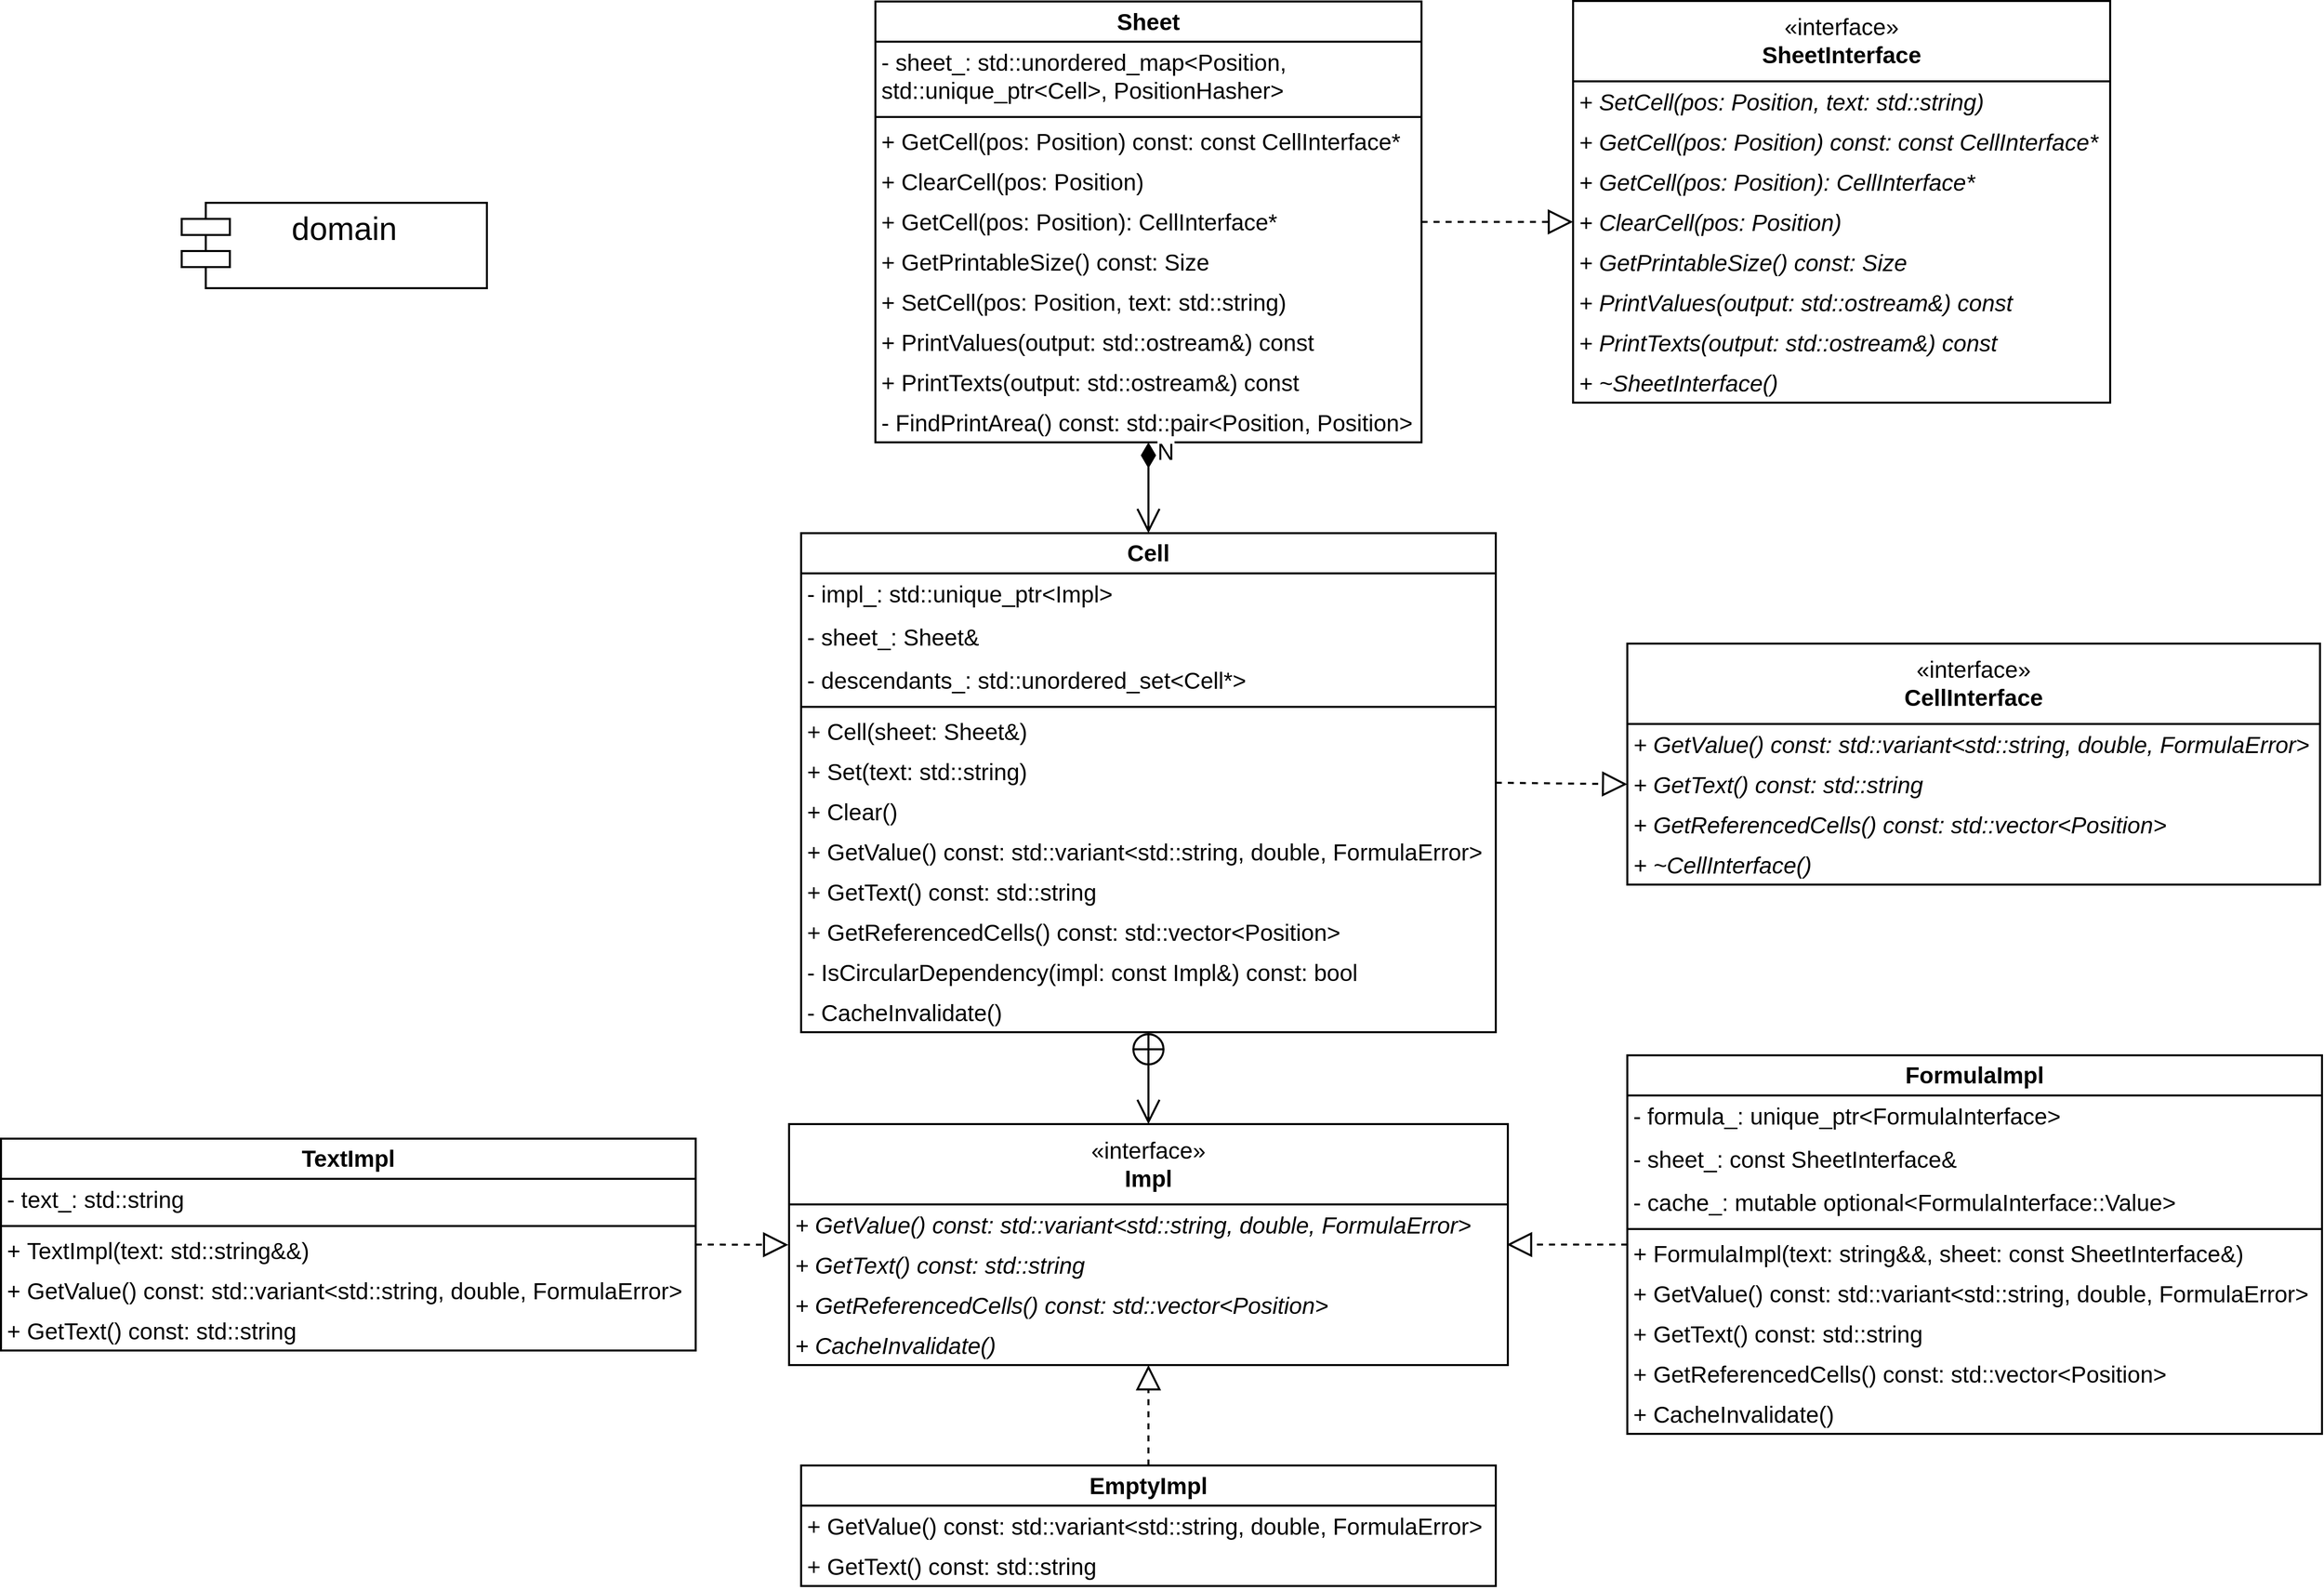 <mxfile version="22.1.0" type="device">
  <diagram id="C5RBs43oDa-KdzZeNtuy" name="Page-1">
    <mxGraphModel dx="3489" dy="3851" grid="1" gridSize="10" guides="1" tooltips="1" connect="1" arrows="1" fold="1" page="1" pageScale="1" pageWidth="2336" pageHeight="1654" background="none" math="0" shadow="0">
      <root>
        <mxCell id="WIyWlLk6GJQsqaUBKTNV-0" />
        <mxCell id="WIyWlLk6GJQsqaUBKTNV-1" parent="WIyWlLk6GJQsqaUBKTNV-0" />
        <mxCell id="Itt3cUjEnHD_7KFgM9vI-0" value="" style="swimlane;fontStyle=0;align=center;verticalAlign=top;childLayout=stackLayout;horizontal=1;startSize=0;horizontalStack=0;resizeParent=1;resizeLast=0;collapsible=1;marginBottom=0;rounded=0;shadow=0;strokeWidth=2;fontSize=23;fillColor=none;strokeColor=#000000;fontColor=#000000;" parent="WIyWlLk6GJQsqaUBKTNV-1" vertex="1">
          <mxGeometry x="1578" y="-1600" width="535" height="400" as="geometry">
            <mxRectangle x="400" y="20" width="160" height="26" as="alternateBounds" />
          </mxGeometry>
        </mxCell>
        <mxCell id="Itt3cUjEnHD_7KFgM9vI-1" value="&lt;font style=&quot;font-size: 23px;&quot;&gt;«interface»&lt;br&gt;&lt;span style=&quot;font-size: 23px;&quot;&gt;&lt;b&gt;SheetInterface&lt;/b&gt;&lt;/span&gt;&lt;br&gt;&lt;/font&gt;" style="html=1;whiteSpace=wrap;fillColor=none;strokeWidth=2;strokeColor=#000000;fontColor=#000000;" parent="Itt3cUjEnHD_7KFgM9vI-0" vertex="1">
          <mxGeometry width="535" height="80" as="geometry" />
        </mxCell>
        <mxCell id="Itt3cUjEnHD_7KFgM9vI-3" value="+ SetCell(pos: Position, text: std::string)" style="text;align=left;verticalAlign=top;spacingLeft=4;spacingRight=4;overflow=hidden;rotatable=0;points=[[0,0.5],[1,0.5]];portConstraint=eastwest;rounded=0;shadow=0;html=0;fontSize=23;strokeWidth=2;fontStyle=2;fillColor=none;strokeColor=none;fontColor=#000000;" parent="Itt3cUjEnHD_7KFgM9vI-0" vertex="1">
          <mxGeometry y="80" width="535" height="40" as="geometry" />
        </mxCell>
        <mxCell id="Itt3cUjEnHD_7KFgM9vI-4" value="+ GetCell(pos: Position) const: const CellInterface*" style="text;align=left;verticalAlign=top;spacingLeft=4;spacingRight=4;overflow=hidden;rotatable=0;points=[[0,0.5],[1,0.5]];portConstraint=eastwest;rounded=0;shadow=0;html=0;fontSize=23;strokeWidth=2;fontStyle=2;fillColor=none;strokeColor=none;fontColor=#000000;" parent="Itt3cUjEnHD_7KFgM9vI-0" vertex="1">
          <mxGeometry y="120" width="535" height="40" as="geometry" />
        </mxCell>
        <mxCell id="Itt3cUjEnHD_7KFgM9vI-8" value="+ GetCell(pos: Position): CellInterface*" style="text;align=left;verticalAlign=top;spacingLeft=4;spacingRight=4;overflow=hidden;rotatable=0;points=[[0,0.5],[1,0.5]];portConstraint=eastwest;rounded=0;shadow=0;html=0;fontSize=23;strokeWidth=2;fontStyle=2;fillColor=none;strokeColor=none;fontColor=#000000;" parent="Itt3cUjEnHD_7KFgM9vI-0" vertex="1">
          <mxGeometry y="160" width="535" height="40" as="geometry" />
        </mxCell>
        <mxCell id="Itt3cUjEnHD_7KFgM9vI-9" value="+ ClearCell(pos: Position)" style="text;align=left;verticalAlign=top;spacingLeft=4;spacingRight=4;overflow=hidden;rotatable=0;points=[[0,0.5],[1,0.5]];portConstraint=eastwest;rounded=0;shadow=0;html=0;fontSize=23;strokeWidth=2;fontStyle=2;fillColor=none;strokeColor=none;fontColor=#000000;" parent="Itt3cUjEnHD_7KFgM9vI-0" vertex="1">
          <mxGeometry y="200" width="535" height="40" as="geometry" />
        </mxCell>
        <mxCell id="Itt3cUjEnHD_7KFgM9vI-5" value="+ GetPrintableSize() const: Size" style="text;align=left;verticalAlign=top;spacingLeft=4;spacingRight=4;overflow=hidden;rotatable=0;points=[[0,0.5],[1,0.5]];portConstraint=eastwest;rounded=0;shadow=0;html=0;fontStyle=2;fontSize=23;strokeWidth=2;fillColor=none;strokeColor=none;fontColor=#000000;" parent="Itt3cUjEnHD_7KFgM9vI-0" vertex="1">
          <mxGeometry y="240" width="535" height="40" as="geometry" />
        </mxCell>
        <mxCell id="Itt3cUjEnHD_7KFgM9vI-6" value="+ PrintValues(output: std::ostream&amp;) const" style="text;align=left;verticalAlign=top;spacingLeft=4;spacingRight=4;overflow=hidden;rotatable=0;points=[[0,0.5],[1,0.5]];portConstraint=eastwest;rounded=0;shadow=0;html=0;fontStyle=2;fontSize=23;strokeWidth=2;fillColor=none;strokeColor=none;fontColor=#000000;" parent="Itt3cUjEnHD_7KFgM9vI-0" vertex="1">
          <mxGeometry y="280" width="535" height="40" as="geometry" />
        </mxCell>
        <mxCell id="Itt3cUjEnHD_7KFgM9vI-11" value="+ PrintTexts(output: std::ostream&amp;) const" style="text;align=left;verticalAlign=top;spacingLeft=4;spacingRight=4;overflow=hidden;rotatable=0;points=[[0,0.5],[1,0.5]];portConstraint=eastwest;rounded=0;shadow=0;html=0;fontStyle=2;fontSize=23;strokeWidth=2;fillColor=none;strokeColor=none;fontColor=#000000;" parent="Itt3cUjEnHD_7KFgM9vI-0" vertex="1">
          <mxGeometry y="320" width="535" height="40" as="geometry" />
        </mxCell>
        <mxCell id="Itt3cUjEnHD_7KFgM9vI-7" value="+ ~SheetInterface()" style="text;align=left;verticalAlign=top;spacingLeft=4;spacingRight=4;overflow=hidden;rotatable=0;points=[[0,0.5],[1,0.5]];portConstraint=eastwest;rounded=0;shadow=0;html=0;fontStyle=2;fontSize=23;strokeWidth=2;fillColor=none;strokeColor=none;fontColor=#000000;" parent="Itt3cUjEnHD_7KFgM9vI-0" vertex="1">
          <mxGeometry y="360" width="535" height="40" as="geometry" />
        </mxCell>
        <mxCell id="Itt3cUjEnHD_7KFgM9vI-32" value="" style="swimlane;fontStyle=0;align=center;verticalAlign=top;childLayout=stackLayout;horizontal=1;startSize=0;horizontalStack=0;resizeParent=1;resizeLast=0;collapsible=1;marginBottom=0;rounded=0;shadow=0;strokeWidth=2;fontSize=23;fillColor=none;strokeColor=#000000;fontColor=#000000;" parent="WIyWlLk6GJQsqaUBKTNV-1" vertex="1">
          <mxGeometry x="1632" y="-960" width="690" height="240" as="geometry">
            <mxRectangle x="400" y="20" width="160" height="26" as="alternateBounds" />
          </mxGeometry>
        </mxCell>
        <mxCell id="Itt3cUjEnHD_7KFgM9vI-33" value="&lt;font style=&quot;font-size: 23px;&quot;&gt;«interface»&lt;br&gt;&lt;span style=&quot;font-size: 23px;&quot;&gt;&lt;b&gt;CellInterface&lt;/b&gt;&lt;/span&gt;&lt;br&gt;&lt;/font&gt;" style="html=1;whiteSpace=wrap;fillColor=none;strokeWidth=2;strokeColor=#000000;fontColor=#000000;" parent="Itt3cUjEnHD_7KFgM9vI-32" vertex="1">
          <mxGeometry width="690" height="80" as="geometry" />
        </mxCell>
        <mxCell id="Itt3cUjEnHD_7KFgM9vI-34" value="+ GetValue() const: std::variant&lt;std::string, double, FormulaError&gt;" style="text;align=left;verticalAlign=top;spacingLeft=4;spacingRight=4;overflow=hidden;rotatable=0;points=[[0,0.5],[1,0.5]];portConstraint=eastwest;rounded=0;shadow=0;html=0;fontSize=23;strokeWidth=2;fontStyle=2;fillColor=none;strokeColor=none;fontColor=#000000;" parent="Itt3cUjEnHD_7KFgM9vI-32" vertex="1">
          <mxGeometry y="80" width="690" height="40" as="geometry" />
        </mxCell>
        <mxCell id="Itt3cUjEnHD_7KFgM9vI-35" value="+ GetText() const: std::string" style="text;align=left;verticalAlign=top;spacingLeft=4;spacingRight=4;overflow=hidden;rotatable=0;points=[[0,0.5],[1,0.5]];portConstraint=eastwest;rounded=0;shadow=0;html=0;fontSize=23;strokeWidth=2;fontStyle=2;fillColor=none;strokeColor=none;fontColor=#000000;" parent="Itt3cUjEnHD_7KFgM9vI-32" vertex="1">
          <mxGeometry y="120" width="690" height="40" as="geometry" />
        </mxCell>
        <mxCell id="Itt3cUjEnHD_7KFgM9vI-36" value="+ GetReferencedCells() const: std::vector&lt;Position&gt;" style="text;align=left;verticalAlign=top;spacingLeft=4;spacingRight=4;overflow=hidden;rotatable=0;points=[[0,0.5],[1,0.5]];portConstraint=eastwest;rounded=0;shadow=0;html=0;fontSize=23;strokeWidth=2;fontStyle=2;fillColor=none;strokeColor=none;fontColor=#000000;" parent="Itt3cUjEnHD_7KFgM9vI-32" vertex="1">
          <mxGeometry y="160" width="690" height="40" as="geometry" />
        </mxCell>
        <mxCell id="Itt3cUjEnHD_7KFgM9vI-41" value="+ ~CellInterface()" style="text;align=left;verticalAlign=top;spacingLeft=4;spacingRight=4;overflow=hidden;rotatable=0;points=[[0,0.5],[1,0.5]];portConstraint=eastwest;rounded=0;shadow=0;html=0;fontStyle=2;fontSize=23;strokeWidth=2;fillColor=none;strokeColor=none;fontColor=#000000;" parent="Itt3cUjEnHD_7KFgM9vI-32" vertex="1">
          <mxGeometry y="200" width="690" height="40" as="geometry" />
        </mxCell>
        <mxCell id="Itt3cUjEnHD_7KFgM9vI-69" value="Sheet" style="swimlane;fontStyle=1;align=center;verticalAlign=top;childLayout=stackLayout;horizontal=1;startSize=40;horizontalStack=0;resizeParent=1;resizeParentMax=0;resizeLast=0;collapsible=1;marginBottom=0;whiteSpace=wrap;html=1;fontSize=23;strokeWidth=2;shadow=0;fillColor=none;strokeColor=#000000;fontColor=#000000;" parent="WIyWlLk6GJQsqaUBKTNV-1" vertex="1">
          <mxGeometry x="883" y="-1599.5" width="544" height="439" as="geometry">
            <mxRectangle x="211" y="-1505" width="130" height="30" as="alternateBounds" />
          </mxGeometry>
        </mxCell>
        <mxCell id="Itt3cUjEnHD_7KFgM9vI-76" value="- sheet_: std::unordered_map&lt;Position, &#xa;std::unique_ptr&lt;Cell&gt;, PositionHasher&gt;" style="text;align=left;verticalAlign=top;spacingLeft=4;spacingRight=4;overflow=hidden;rotatable=0;points=[[0,0.5],[1,0.5]];portConstraint=eastwest;rounded=0;shadow=0;html=0;fontStyle=0;fontSize=23;strokeWidth=2;fillColor=none;strokeColor=none;fontColor=#000000;" parent="Itt3cUjEnHD_7KFgM9vI-69" vertex="1">
          <mxGeometry y="40" width="544" height="71" as="geometry" />
        </mxCell>
        <mxCell id="Itt3cUjEnHD_7KFgM9vI-75" value="" style="line;strokeWidth=2;fillColor=none;align=left;verticalAlign=middle;spacingTop=-1;spacingLeft=3;spacingRight=3;rotatable=0;labelPosition=right;points=[];portConstraint=eastwest;strokeColor=inherit;" parent="Itt3cUjEnHD_7KFgM9vI-69" vertex="1">
          <mxGeometry y="111" width="544" height="8" as="geometry" />
        </mxCell>
        <mxCell id="Itt3cUjEnHD_7KFgM9vI-82" value="+ GetCell(pos: Position) const: const CellInterface*" style="text;align=left;verticalAlign=top;spacingLeft=4;spacingRight=4;overflow=hidden;rotatable=0;points=[[0,0.5],[1,0.5]];portConstraint=eastwest;rounded=0;shadow=0;html=0;fontSize=23;strokeWidth=2;fontStyle=0;fillColor=none;strokeColor=none;fontColor=#000000;" parent="Itt3cUjEnHD_7KFgM9vI-69" vertex="1">
          <mxGeometry y="119" width="544" height="40" as="geometry" />
        </mxCell>
        <mxCell id="Itt3cUjEnHD_7KFgM9vI-84" value="+ ClearCell(pos: Position)" style="text;align=left;verticalAlign=top;spacingLeft=4;spacingRight=4;overflow=hidden;rotatable=0;points=[[0,0.5],[1,0.5]];portConstraint=eastwest;rounded=0;shadow=0;html=0;fontSize=23;strokeWidth=2;fontStyle=0;fillColor=none;strokeColor=none;fontColor=#000000;" parent="Itt3cUjEnHD_7KFgM9vI-69" vertex="1">
          <mxGeometry y="159" width="544" height="40" as="geometry" />
        </mxCell>
        <mxCell id="Itt3cUjEnHD_7KFgM9vI-83" value="+ GetCell(pos: Position): CellInterface*" style="text;align=left;verticalAlign=top;spacingLeft=4;spacingRight=4;overflow=hidden;rotatable=0;points=[[0,0.5],[1,0.5]];portConstraint=eastwest;rounded=0;shadow=0;html=0;fontSize=23;strokeWidth=2;fontStyle=0;fillColor=none;strokeColor=none;fontColor=#000000;" parent="Itt3cUjEnHD_7KFgM9vI-69" vertex="1">
          <mxGeometry y="199" width="544" height="40" as="geometry" />
        </mxCell>
        <mxCell id="Itt3cUjEnHD_7KFgM9vI-85" value="+ GetPrintableSize() const: Size" style="text;align=left;verticalAlign=top;spacingLeft=4;spacingRight=4;overflow=hidden;rotatable=0;points=[[0,0.5],[1,0.5]];portConstraint=eastwest;rounded=0;shadow=0;html=0;fontStyle=0;fontSize=23;strokeWidth=2;fillColor=none;strokeColor=none;fontColor=#000000;" parent="Itt3cUjEnHD_7KFgM9vI-69" vertex="1">
          <mxGeometry y="239" width="544" height="40" as="geometry" />
        </mxCell>
        <mxCell id="Itt3cUjEnHD_7KFgM9vI-81" value="+ SetCell(pos: Position, text: std::string)" style="text;align=left;verticalAlign=top;spacingLeft=4;spacingRight=4;overflow=hidden;rotatable=0;points=[[0,0.5],[1,0.5]];portConstraint=eastwest;rounded=0;shadow=0;html=0;fontSize=23;strokeWidth=2;fontStyle=0;fillColor=none;strokeColor=none;fontColor=#000000;" parent="Itt3cUjEnHD_7KFgM9vI-69" vertex="1">
          <mxGeometry y="279" width="544" height="40" as="geometry" />
        </mxCell>
        <mxCell id="Itt3cUjEnHD_7KFgM9vI-86" value="+ PrintValues(output: std::ostream&amp;) const" style="text;align=left;verticalAlign=top;spacingLeft=4;spacingRight=4;overflow=hidden;rotatable=0;points=[[0,0.5],[1,0.5]];portConstraint=eastwest;rounded=0;shadow=0;html=0;fontStyle=0;fontSize=23;strokeWidth=2;fillColor=none;strokeColor=none;fontColor=#000000;" parent="Itt3cUjEnHD_7KFgM9vI-69" vertex="1">
          <mxGeometry y="319" width="544" height="40" as="geometry" />
        </mxCell>
        <mxCell id="Itt3cUjEnHD_7KFgM9vI-87" value="+ PrintTexts(output: std::ostream&amp;) const" style="text;align=left;verticalAlign=top;spacingLeft=4;spacingRight=4;overflow=hidden;rotatable=0;points=[[0,0.5],[1,0.5]];portConstraint=eastwest;rounded=0;shadow=0;html=0;fontStyle=0;fontSize=23;strokeWidth=2;fillColor=none;strokeColor=none;fontColor=#000000;" parent="Itt3cUjEnHD_7KFgM9vI-69" vertex="1">
          <mxGeometry y="359" width="544" height="40" as="geometry" />
        </mxCell>
        <mxCell id="Itt3cUjEnHD_7KFgM9vI-88" value="- FindPrintArea() const: std::pair&lt;Position, Position&gt;" style="text;align=left;verticalAlign=top;spacingLeft=4;spacingRight=4;overflow=hidden;rotatable=0;points=[[0,0.5],[1,0.5]];portConstraint=eastwest;rounded=0;shadow=0;html=0;fontStyle=0;fontSize=23;strokeWidth=2;fillColor=none;strokeColor=none;fontColor=#000000;" parent="Itt3cUjEnHD_7KFgM9vI-69" vertex="1">
          <mxGeometry y="399" width="544" height="40" as="geometry" />
        </mxCell>
        <mxCell id="Itt3cUjEnHD_7KFgM9vI-89" value="Cell" style="swimlane;fontStyle=1;align=center;verticalAlign=top;childLayout=stackLayout;horizontal=1;startSize=40;horizontalStack=0;resizeParent=1;resizeParentMax=0;resizeLast=0;collapsible=1;marginBottom=0;whiteSpace=wrap;html=1;fontSize=23;strokeWidth=2;shadow=0;fillColor=none;strokeColor=#000000;fontColor=#000000;" parent="WIyWlLk6GJQsqaUBKTNV-1" vertex="1">
          <mxGeometry x="809" y="-1070" width="692" height="497" as="geometry">
            <mxRectangle x="165" y="-614" width="130" height="30" as="alternateBounds" />
          </mxGeometry>
        </mxCell>
        <mxCell id="Itt3cUjEnHD_7KFgM9vI-90" value="- impl_: std::unique_ptr&lt;Impl&gt; " style="text;align=left;verticalAlign=top;spacingLeft=4;spacingRight=4;overflow=hidden;rotatable=0;points=[[0,0.5],[1,0.5]];portConstraint=eastwest;rounded=0;shadow=0;html=0;fontStyle=0;fontSize=23;strokeWidth=2;fillColor=none;strokeColor=none;fontColor=#000000;" parent="Itt3cUjEnHD_7KFgM9vI-89" vertex="1">
          <mxGeometry y="40" width="692" height="43" as="geometry" />
        </mxCell>
        <mxCell id="Itt3cUjEnHD_7KFgM9vI-101" value="- sheet_: Sheet&amp;" style="text;align=left;verticalAlign=top;spacingLeft=4;spacingRight=4;overflow=hidden;rotatable=0;points=[[0,0.5],[1,0.5]];portConstraint=eastwest;rounded=0;shadow=0;html=0;fontStyle=0;fontSize=23;strokeWidth=2;fillColor=none;strokeColor=none;fontColor=#000000;" parent="Itt3cUjEnHD_7KFgM9vI-89" vertex="1">
          <mxGeometry y="83" width="692" height="43" as="geometry" />
        </mxCell>
        <mxCell id="Itt3cUjEnHD_7KFgM9vI-102" value="- descendants_: std::unordered_set&lt;Cell*&gt;" style="text;align=left;verticalAlign=top;spacingLeft=4;spacingRight=4;overflow=hidden;rotatable=0;points=[[0,0.5],[1,0.5]];portConstraint=eastwest;rounded=0;shadow=0;html=0;fontStyle=0;fontSize=23;strokeWidth=2;fillColor=none;strokeColor=none;fontColor=#000000;" parent="Itt3cUjEnHD_7KFgM9vI-89" vertex="1">
          <mxGeometry y="126" width="692" height="43" as="geometry" />
        </mxCell>
        <mxCell id="Itt3cUjEnHD_7KFgM9vI-91" value="" style="line;strokeWidth=2;fillColor=none;align=left;verticalAlign=middle;spacingTop=-1;spacingLeft=3;spacingRight=3;rotatable=0;labelPosition=right;points=[];portConstraint=eastwest;strokeColor=inherit;" parent="Itt3cUjEnHD_7KFgM9vI-89" vertex="1">
          <mxGeometry y="169" width="692" height="8" as="geometry" />
        </mxCell>
        <mxCell id="Itt3cUjEnHD_7KFgM9vI-92" value="+ Cell(sheet: Sheet&amp;)" style="text;align=left;verticalAlign=top;spacingLeft=4;spacingRight=4;overflow=hidden;rotatable=0;points=[[0,0.5],[1,0.5]];portConstraint=eastwest;rounded=0;shadow=0;html=0;fontSize=23;strokeWidth=2;fontStyle=0;fillColor=none;strokeColor=none;fontColor=#000000;" parent="Itt3cUjEnHD_7KFgM9vI-89" vertex="1">
          <mxGeometry y="177" width="692" height="40" as="geometry" />
        </mxCell>
        <mxCell id="Itt3cUjEnHD_7KFgM9vI-96" value="+ Set(text: std::string)" style="text;align=left;verticalAlign=top;spacingLeft=4;spacingRight=4;overflow=hidden;rotatable=0;points=[[0,0.5],[1,0.5]];portConstraint=eastwest;rounded=0;shadow=0;html=0;fontSize=23;strokeWidth=2;fontStyle=0;fillColor=none;strokeColor=none;fontColor=#000000;" parent="Itt3cUjEnHD_7KFgM9vI-89" vertex="1">
          <mxGeometry y="217" width="692" height="40" as="geometry" />
        </mxCell>
        <mxCell id="Itt3cUjEnHD_7KFgM9vI-93" value="+ Clear()" style="text;align=left;verticalAlign=top;spacingLeft=4;spacingRight=4;overflow=hidden;rotatable=0;points=[[0,0.5],[1,0.5]];portConstraint=eastwest;rounded=0;shadow=0;html=0;fontSize=23;strokeWidth=2;fontStyle=0;fillColor=none;strokeColor=none;fontColor=#000000;" parent="Itt3cUjEnHD_7KFgM9vI-89" vertex="1">
          <mxGeometry y="257" width="692" height="40" as="geometry" />
        </mxCell>
        <mxCell id="Itt3cUjEnHD_7KFgM9vI-95" value="+ GetValue() const: std::variant&lt;std::string, double, FormulaError&gt;" style="text;align=left;verticalAlign=top;spacingLeft=4;spacingRight=4;overflow=hidden;rotatable=0;points=[[0,0.5],[1,0.5]];portConstraint=eastwest;rounded=0;shadow=0;html=0;fontStyle=0;fontSize=23;strokeWidth=2;fillColor=none;strokeColor=none;fontColor=#000000;" parent="Itt3cUjEnHD_7KFgM9vI-89" vertex="1">
          <mxGeometry y="297" width="692" height="40" as="geometry" />
        </mxCell>
        <mxCell id="Itt3cUjEnHD_7KFgM9vI-94" value="+ GetText() const: std::string" style="text;align=left;verticalAlign=top;spacingLeft=4;spacingRight=4;overflow=hidden;rotatable=0;points=[[0,0.5],[1,0.5]];portConstraint=eastwest;rounded=0;shadow=0;html=0;fontSize=23;strokeWidth=2;fontStyle=0;fillColor=none;strokeColor=none;fontColor=#000000;" parent="Itt3cUjEnHD_7KFgM9vI-89" vertex="1">
          <mxGeometry y="337" width="692" height="40" as="geometry" />
        </mxCell>
        <mxCell id="Itt3cUjEnHD_7KFgM9vI-97" value="+ GetReferencedCells() const: std::vector&lt;Position&gt;" style="text;align=left;verticalAlign=top;spacingLeft=4;spacingRight=4;overflow=hidden;rotatable=0;points=[[0,0.5],[1,0.5]];portConstraint=eastwest;rounded=0;shadow=0;html=0;fontStyle=0;fontSize=23;strokeWidth=2;fillColor=none;strokeColor=none;fontColor=#000000;" parent="Itt3cUjEnHD_7KFgM9vI-89" vertex="1">
          <mxGeometry y="377" width="692" height="40" as="geometry" />
        </mxCell>
        <mxCell id="Itt3cUjEnHD_7KFgM9vI-98" value="- IsCircularDependency(impl: const Impl&amp;) const: bool" style="text;align=left;verticalAlign=top;spacingLeft=4;spacingRight=4;overflow=hidden;rotatable=0;points=[[0,0.5],[1,0.5]];portConstraint=eastwest;rounded=0;shadow=0;html=0;fontStyle=0;fontSize=23;strokeWidth=2;fillColor=none;strokeColor=none;fontColor=#000000;" parent="Itt3cUjEnHD_7KFgM9vI-89" vertex="1">
          <mxGeometry y="417" width="692" height="40" as="geometry" />
        </mxCell>
        <mxCell id="Itt3cUjEnHD_7KFgM9vI-99" value="- CacheInvalidate()" style="text;align=left;verticalAlign=top;spacingLeft=4;spacingRight=4;overflow=hidden;rotatable=0;points=[[0,0.5],[1,0.5]];portConstraint=eastwest;rounded=0;shadow=0;html=0;fontStyle=0;fontSize=23;strokeWidth=2;fillColor=none;strokeColor=none;fontColor=#000000;" parent="Itt3cUjEnHD_7KFgM9vI-89" vertex="1">
          <mxGeometry y="457" width="692" height="40" as="geometry" />
        </mxCell>
        <mxCell id="Itt3cUjEnHD_7KFgM9vI-138" value="" style="swimlane;fontStyle=0;align=center;verticalAlign=top;childLayout=stackLayout;horizontal=1;startSize=0;horizontalStack=0;resizeParent=1;resizeLast=0;collapsible=1;marginBottom=0;rounded=0;shadow=0;strokeWidth=2;fontSize=23;fillColor=none;strokeColor=#000000;fontColor=#000000;" parent="WIyWlLk6GJQsqaUBKTNV-1" vertex="1">
          <mxGeometry x="797" y="-481.5" width="716" height="240" as="geometry">
            <mxRectangle x="400" y="20" width="160" height="26" as="alternateBounds" />
          </mxGeometry>
        </mxCell>
        <mxCell id="Itt3cUjEnHD_7KFgM9vI-139" value="&lt;font style=&quot;font-size: 23px;&quot;&gt;«interface»&lt;br&gt;&lt;span style=&quot;font-size: 23px;&quot;&gt;&lt;b&gt;Impl&lt;/b&gt;&lt;/span&gt;&lt;br&gt;&lt;/font&gt;" style="html=1;whiteSpace=wrap;fillColor=none;strokeWidth=2;strokeColor=#000000;fontColor=#000000;" parent="Itt3cUjEnHD_7KFgM9vI-138" vertex="1">
          <mxGeometry width="716" height="80" as="geometry" />
        </mxCell>
        <mxCell id="Itt3cUjEnHD_7KFgM9vI-140" value="+ GetValue() const: std::variant&lt;std::string, double, FormulaError&gt;" style="text;align=left;verticalAlign=top;spacingLeft=4;spacingRight=4;overflow=hidden;rotatable=0;points=[[0,0.5],[1,0.5]];portConstraint=eastwest;rounded=0;shadow=0;html=0;fontSize=23;strokeWidth=2;fontStyle=2;fillColor=none;strokeColor=none;fontColor=#000000;" parent="Itt3cUjEnHD_7KFgM9vI-138" vertex="1">
          <mxGeometry y="80" width="716" height="40" as="geometry" />
        </mxCell>
        <mxCell id="Itt3cUjEnHD_7KFgM9vI-141" value="+ GetText() const: std::string" style="text;align=left;verticalAlign=top;spacingLeft=4;spacingRight=4;overflow=hidden;rotatable=0;points=[[0,0.5],[1,0.5]];portConstraint=eastwest;rounded=0;shadow=0;html=0;fontSize=23;strokeWidth=2;fontStyle=2;fillColor=none;strokeColor=none;fontColor=#000000;" parent="Itt3cUjEnHD_7KFgM9vI-138" vertex="1">
          <mxGeometry y="120" width="716" height="40" as="geometry" />
        </mxCell>
        <mxCell id="Itt3cUjEnHD_7KFgM9vI-142" value="+ GetReferencedCells() const: std::vector&lt;Position&gt;" style="text;align=left;verticalAlign=top;spacingLeft=4;spacingRight=4;overflow=hidden;rotatable=0;points=[[0,0.5],[1,0.5]];portConstraint=eastwest;rounded=0;shadow=0;html=0;fontSize=23;strokeWidth=2;fontStyle=2;fillColor=none;strokeColor=none;fontColor=#000000;" parent="Itt3cUjEnHD_7KFgM9vI-138" vertex="1">
          <mxGeometry y="160" width="716" height="40" as="geometry" />
        </mxCell>
        <mxCell id="Itt3cUjEnHD_7KFgM9vI-143" value="+ CacheInvalidate()" style="text;align=left;verticalAlign=top;spacingLeft=4;spacingRight=4;overflow=hidden;rotatable=0;points=[[0,0.5],[1,0.5]];portConstraint=eastwest;rounded=0;shadow=0;html=0;fontStyle=2;fontSize=23;strokeWidth=2;fillColor=none;strokeColor=none;fontColor=#000000;" parent="Itt3cUjEnHD_7KFgM9vI-138" vertex="1">
          <mxGeometry y="200" width="716" height="40" as="geometry" />
        </mxCell>
        <mxCell id="Itt3cUjEnHD_7KFgM9vI-144" value="EmptyImpl" style="swimlane;fontStyle=1;align=center;verticalAlign=top;childLayout=stackLayout;horizontal=1;startSize=40;horizontalStack=0;resizeParent=1;resizeParentMax=0;resizeLast=0;collapsible=1;marginBottom=0;whiteSpace=wrap;html=1;fontSize=23;strokeWidth=2;shadow=0;fillColor=none;strokeColor=#000000;fontColor=#000000;" parent="WIyWlLk6GJQsqaUBKTNV-1" vertex="1">
          <mxGeometry x="809" y="-141.5" width="692" height="120" as="geometry">
            <mxRectangle x="990" y="-90" width="130" height="30" as="alternateBounds" />
          </mxGeometry>
        </mxCell>
        <mxCell id="Itt3cUjEnHD_7KFgM9vI-152" value="+ GetValue() const: std::variant&lt;std::string, double, FormulaError&gt;" style="text;align=left;verticalAlign=top;spacingLeft=4;spacingRight=4;overflow=hidden;rotatable=0;points=[[0,0.5],[1,0.5]];portConstraint=eastwest;rounded=0;shadow=0;html=0;fontStyle=0;fontSize=23;strokeWidth=2;fillColor=none;strokeColor=none;fontColor=#000000;" parent="Itt3cUjEnHD_7KFgM9vI-144" vertex="1">
          <mxGeometry y="40" width="692" height="40" as="geometry" />
        </mxCell>
        <mxCell id="Itt3cUjEnHD_7KFgM9vI-153" value="+ GetText() const: std::string" style="text;align=left;verticalAlign=top;spacingLeft=4;spacingRight=4;overflow=hidden;rotatable=0;points=[[0,0.5],[1,0.5]];portConstraint=eastwest;rounded=0;shadow=0;html=0;fontSize=23;strokeWidth=2;fontStyle=0;fillColor=none;strokeColor=none;fontColor=#000000;" parent="Itt3cUjEnHD_7KFgM9vI-144" vertex="1">
          <mxGeometry y="80" width="692" height="40" as="geometry" />
        </mxCell>
        <mxCell id="Itt3cUjEnHD_7KFgM9vI-157" value="TextImpl" style="swimlane;fontStyle=1;align=center;verticalAlign=top;childLayout=stackLayout;horizontal=1;startSize=40;horizontalStack=0;resizeParent=1;resizeParentMax=0;resizeLast=0;collapsible=1;marginBottom=0;whiteSpace=wrap;html=1;fontSize=23;strokeWidth=2;shadow=0;fillColor=none;strokeColor=#000000;fontColor=#000000;" parent="WIyWlLk6GJQsqaUBKTNV-1" vertex="1">
          <mxGeometry x="12" y="-467" width="692" height="211" as="geometry">
            <mxRectangle x="-620" y="-385.5" width="130" height="30" as="alternateBounds" />
          </mxGeometry>
        </mxCell>
        <mxCell id="Itt3cUjEnHD_7KFgM9vI-158" value="- text_: std::string " style="text;align=left;verticalAlign=top;spacingLeft=4;spacingRight=4;overflow=hidden;rotatable=0;points=[[0,0.5],[1,0.5]];portConstraint=eastwest;rounded=0;shadow=0;html=0;fontStyle=0;fontSize=23;strokeWidth=2;fillColor=none;strokeColor=none;fontColor=#000000;" parent="Itt3cUjEnHD_7KFgM9vI-157" vertex="1">
          <mxGeometry y="40" width="692" height="43" as="geometry" />
        </mxCell>
        <mxCell id="Itt3cUjEnHD_7KFgM9vI-161" value="" style="line;strokeWidth=2;fillColor=none;align=left;verticalAlign=middle;spacingTop=-1;spacingLeft=3;spacingRight=3;rotatable=0;labelPosition=right;points=[];portConstraint=eastwest;strokeColor=inherit;" parent="Itt3cUjEnHD_7KFgM9vI-157" vertex="1">
          <mxGeometry y="83" width="692" height="8" as="geometry" />
        </mxCell>
        <mxCell id="Itt3cUjEnHD_7KFgM9vI-169" value="+ TextImpl(text: std::string&amp;&amp;)" style="text;align=left;verticalAlign=top;spacingLeft=4;spacingRight=4;overflow=hidden;rotatable=0;points=[[0,0.5],[1,0.5]];portConstraint=eastwest;rounded=0;shadow=0;html=0;fontStyle=0;fontSize=23;strokeWidth=2;fillColor=none;strokeColor=none;fontColor=#000000;" parent="Itt3cUjEnHD_7KFgM9vI-157" vertex="1">
          <mxGeometry y="91" width="692" height="40" as="geometry" />
        </mxCell>
        <mxCell id="Itt3cUjEnHD_7KFgM9vI-165" value="+ GetValue() const: std::variant&lt;std::string, double, FormulaError&gt;" style="text;align=left;verticalAlign=top;spacingLeft=4;spacingRight=4;overflow=hidden;rotatable=0;points=[[0,0.5],[1,0.5]];portConstraint=eastwest;rounded=0;shadow=0;html=0;fontStyle=0;fontSize=23;strokeWidth=2;fillColor=none;strokeColor=none;fontColor=#000000;" parent="Itt3cUjEnHD_7KFgM9vI-157" vertex="1">
          <mxGeometry y="131" width="692" height="40" as="geometry" />
        </mxCell>
        <mxCell id="Itt3cUjEnHD_7KFgM9vI-166" value="+ GetText() const: std::string" style="text;align=left;verticalAlign=top;spacingLeft=4;spacingRight=4;overflow=hidden;rotatable=0;points=[[0,0.5],[1,0.5]];portConstraint=eastwest;rounded=0;shadow=0;html=0;fontSize=23;strokeWidth=2;fontStyle=0;fillColor=none;strokeColor=none;fontColor=#000000;" parent="Itt3cUjEnHD_7KFgM9vI-157" vertex="1">
          <mxGeometry y="171" width="692" height="40" as="geometry" />
        </mxCell>
        <mxCell id="Itt3cUjEnHD_7KFgM9vI-171" value="FormulaImpl" style="swimlane;fontStyle=1;align=center;verticalAlign=top;childLayout=stackLayout;horizontal=1;startSize=40;horizontalStack=0;resizeParent=1;resizeParentMax=0;resizeLast=0;collapsible=1;marginBottom=0;whiteSpace=wrap;html=1;fontSize=23;strokeWidth=2;shadow=0;fillColor=none;strokeColor=#000000;fontColor=#000000;" parent="WIyWlLk6GJQsqaUBKTNV-1" vertex="1">
          <mxGeometry x="1632" y="-550" width="692" height="377" as="geometry">
            <mxRectangle x="1000" y="-468.5" width="130" height="30" as="alternateBounds" />
          </mxGeometry>
        </mxCell>
        <mxCell id="Itt3cUjEnHD_7KFgM9vI-172" value="- formula_: unique_ptr&lt;FormulaInterface&gt; " style="text;align=left;verticalAlign=top;spacingLeft=4;spacingRight=4;overflow=hidden;rotatable=0;points=[[0,0.5],[1,0.5]];portConstraint=eastwest;rounded=0;shadow=0;html=0;fontStyle=0;fontSize=23;strokeWidth=2;fillColor=none;strokeColor=none;fontColor=#000000;" parent="Itt3cUjEnHD_7KFgM9vI-171" vertex="1">
          <mxGeometry y="40" width="692" height="43" as="geometry" />
        </mxCell>
        <mxCell id="Itt3cUjEnHD_7KFgM9vI-173" value="- sheet_: const SheetInterface&amp;" style="text;align=left;verticalAlign=top;spacingLeft=4;spacingRight=4;overflow=hidden;rotatable=0;points=[[0,0.5],[1,0.5]];portConstraint=eastwest;rounded=0;shadow=0;html=0;fontStyle=0;fontSize=23;strokeWidth=2;fillColor=none;strokeColor=none;fontColor=#000000;" parent="Itt3cUjEnHD_7KFgM9vI-171" vertex="1">
          <mxGeometry y="83" width="692" height="43" as="geometry" />
        </mxCell>
        <mxCell id="Itt3cUjEnHD_7KFgM9vI-174" value="- cache_: mutable optional&lt;FormulaInterface::Value&gt;" style="text;align=left;verticalAlign=top;spacingLeft=4;spacingRight=4;overflow=hidden;rotatable=0;points=[[0,0.5],[1,0.5]];portConstraint=eastwest;rounded=0;shadow=0;html=0;fontStyle=0;fontSize=23;strokeWidth=2;fillColor=none;strokeColor=none;fontColor=#000000;" parent="Itt3cUjEnHD_7KFgM9vI-171" vertex="1">
          <mxGeometry y="126" width="692" height="43" as="geometry" />
        </mxCell>
        <mxCell id="Itt3cUjEnHD_7KFgM9vI-175" value="" style="line;strokeWidth=2;fillColor=none;align=left;verticalAlign=middle;spacingTop=-1;spacingLeft=3;spacingRight=3;rotatable=0;labelPosition=right;points=[];portConstraint=eastwest;strokeColor=inherit;" parent="Itt3cUjEnHD_7KFgM9vI-171" vertex="1">
          <mxGeometry y="169" width="692" height="8" as="geometry" />
        </mxCell>
        <mxCell id="Itt3cUjEnHD_7KFgM9vI-184" value="+ FormulaImpl(text: string&amp;&amp;, sheet: const SheetInterface&amp;)" style="text;align=left;verticalAlign=top;spacingLeft=4;spacingRight=4;overflow=hidden;rotatable=0;points=[[0,0.5],[1,0.5]];portConstraint=eastwest;rounded=0;shadow=0;html=0;fontStyle=0;fontSize=23;strokeWidth=2;fillColor=none;strokeColor=none;fontColor=#000000;" parent="Itt3cUjEnHD_7KFgM9vI-171" vertex="1">
          <mxGeometry y="177" width="692" height="40" as="geometry" />
        </mxCell>
        <mxCell id="Itt3cUjEnHD_7KFgM9vI-179" value="+ GetValue() const: std::variant&lt;std::string, double, FormulaError&gt;" style="text;align=left;verticalAlign=top;spacingLeft=4;spacingRight=4;overflow=hidden;rotatable=0;points=[[0,0.5],[1,0.5]];portConstraint=eastwest;rounded=0;shadow=0;html=0;fontStyle=0;fontSize=23;strokeWidth=2;fillColor=none;strokeColor=none;fontColor=#000000;" parent="Itt3cUjEnHD_7KFgM9vI-171" vertex="1">
          <mxGeometry y="217" width="692" height="40" as="geometry" />
        </mxCell>
        <mxCell id="Itt3cUjEnHD_7KFgM9vI-180" value="+ GetText() const: std::string" style="text;align=left;verticalAlign=top;spacingLeft=4;spacingRight=4;overflow=hidden;rotatable=0;points=[[0,0.5],[1,0.5]];portConstraint=eastwest;rounded=0;shadow=0;html=0;fontSize=23;strokeWidth=2;fontStyle=0;fillColor=none;strokeColor=none;fontColor=#000000;" parent="Itt3cUjEnHD_7KFgM9vI-171" vertex="1">
          <mxGeometry y="257" width="692" height="40" as="geometry" />
        </mxCell>
        <mxCell id="Itt3cUjEnHD_7KFgM9vI-181" value="+ GetReferencedCells() const: std::vector&lt;Position&gt;" style="text;align=left;verticalAlign=top;spacingLeft=4;spacingRight=4;overflow=hidden;rotatable=0;points=[[0,0.5],[1,0.5]];portConstraint=eastwest;rounded=0;shadow=0;html=0;fontStyle=0;fontSize=23;strokeWidth=2;fillColor=none;strokeColor=none;fontColor=#000000;" parent="Itt3cUjEnHD_7KFgM9vI-171" vertex="1">
          <mxGeometry y="297" width="692" height="40" as="geometry" />
        </mxCell>
        <mxCell id="Itt3cUjEnHD_7KFgM9vI-183" value="+ CacheInvalidate()" style="text;align=left;verticalAlign=top;spacingLeft=4;spacingRight=4;overflow=hidden;rotatable=0;points=[[0,0.5],[1,0.5]];portConstraint=eastwest;rounded=0;shadow=0;html=0;fontStyle=0;fontSize=23;strokeWidth=2;fillColor=none;strokeColor=none;fontColor=#000000;" parent="Itt3cUjEnHD_7KFgM9vI-171" vertex="1">
          <mxGeometry y="337" width="692" height="40" as="geometry" />
        </mxCell>
        <mxCell id="Itt3cUjEnHD_7KFgM9vI-186" value="" style="endArrow=block;dashed=1;endFill=0;endSize=20;html=1;rounded=0;entryX=0;entryY=0.5;entryDx=0;entryDy=0;strokeWidth=2;strokeColor=#000000;fontColor=#000000;exitX=1;exitY=0.5;exitDx=0;exitDy=0;" parent="WIyWlLk6GJQsqaUBKTNV-1" source="Itt3cUjEnHD_7KFgM9vI-69" target="Itt3cUjEnHD_7KFgM9vI-9" edge="1">
          <mxGeometry width="160" relative="1" as="geometry">
            <mxPoint x="1530" y="-1168" as="sourcePoint" />
            <mxPoint x="1525" y="-1232" as="targetPoint" />
          </mxGeometry>
        </mxCell>
        <mxCell id="WO7SWXUdein81PnhR5Ym-0" value="&lt;font style=&quot;font-size: 32px;&quot;&gt;domain&lt;/font&gt;" style="shape=module;align=left;spacingLeft=20;align=center;verticalAlign=top;whiteSpace=wrap;html=1;strokeWidth=2;jettyWidth=48;jettyHeight=16;" vertex="1" parent="WIyWlLk6GJQsqaUBKTNV-1">
          <mxGeometry x="192" y="-1399" width="304" height="85" as="geometry" />
        </mxCell>
        <mxCell id="WO7SWXUdein81PnhR5Ym-3" value="N" style="endArrow=open;html=1;endSize=20;startArrow=diamondThin;startSize=20;startFill=1;edgeStyle=orthogonalEdgeStyle;align=left;verticalAlign=bottom;rounded=0;exitX=0.5;exitY=1;exitDx=0;exitDy=0;entryX=0.5;entryY=0;entryDx=0;entryDy=0;strokeWidth=2;fontSize=23;" edge="1" parent="WIyWlLk6GJQsqaUBKTNV-1" source="Itt3cUjEnHD_7KFgM9vI-69" target="Itt3cUjEnHD_7KFgM9vI-89">
          <mxGeometry x="-0.413" y="7" relative="1" as="geometry">
            <mxPoint x="1099" y="-977" as="sourcePoint" />
            <mxPoint x="1078" y="-740" as="targetPoint" />
            <mxPoint as="offset" />
          </mxGeometry>
        </mxCell>
        <mxCell id="WO7SWXUdein81PnhR5Ym-4" value="" style="endArrow=open;startArrow=circlePlus;endFill=0;startFill=0;endSize=20;html=1;rounded=0;entryX=0.5;entryY=0;entryDx=0;entryDy=0;exitX=0.5;exitY=1;exitDx=0;exitDy=0;strokeWidth=2;startSize=13;" edge="1" parent="WIyWlLk6GJQsqaUBKTNV-1" source="Itt3cUjEnHD_7KFgM9vI-89" target="Itt3cUjEnHD_7KFgM9vI-139">
          <mxGeometry width="160" relative="1" as="geometry">
            <mxPoint x="1368" y="-78" as="sourcePoint" />
            <mxPoint x="1368" y="38" as="targetPoint" />
          </mxGeometry>
        </mxCell>
        <mxCell id="WO7SWXUdein81PnhR5Ym-5" value="" style="endArrow=block;dashed=1;endFill=0;endSize=20;html=1;rounded=0;strokeWidth=2;strokeColor=#000000;fontColor=#000000;exitX=0.5;exitY=0;exitDx=0;exitDy=0;" edge="1" parent="WIyWlLk6GJQsqaUBKTNV-1" source="Itt3cUjEnHD_7KFgM9vI-144" target="Itt3cUjEnHD_7KFgM9vI-143">
          <mxGeometry width="160" relative="1" as="geometry">
            <mxPoint x="1468" y="337.5" as="sourcePoint" />
            <mxPoint x="1202" y="-211.5" as="targetPoint" />
          </mxGeometry>
        </mxCell>
        <mxCell id="WO7SWXUdein81PnhR5Ym-6" value="" style="endArrow=block;dashed=1;endFill=0;endSize=20;html=1;rounded=0;entryX=0;entryY=0.5;entryDx=0;entryDy=0;strokeWidth=2;strokeColor=#000000;fontColor=#000000;exitX=1;exitY=0.5;exitDx=0;exitDy=0;" edge="1" parent="WIyWlLk6GJQsqaUBKTNV-1" source="Itt3cUjEnHD_7KFgM9vI-89" target="Itt3cUjEnHD_7KFgM9vI-35">
          <mxGeometry width="160" relative="1" as="geometry">
            <mxPoint x="943" y="-652" as="sourcePoint" />
            <mxPoint x="1588" y="-1421" as="targetPoint" />
          </mxGeometry>
        </mxCell>
        <mxCell id="WO7SWXUdein81PnhR5Ym-10" value="" style="endArrow=block;dashed=1;endFill=0;endSize=20;html=1;rounded=0;strokeWidth=2;strokeColor=#000000;fontColor=#000000;exitX=0;exitY=0.5;exitDx=0;exitDy=0;" edge="1" parent="WIyWlLk6GJQsqaUBKTNV-1" source="Itt3cUjEnHD_7KFgM9vI-171">
          <mxGeometry width="160" relative="1" as="geometry">
            <mxPoint x="1165" y="-131.5" as="sourcePoint" />
            <mxPoint x="1512" y="-361.5" as="targetPoint" />
          </mxGeometry>
        </mxCell>
        <mxCell id="WO7SWXUdein81PnhR5Ym-12" value="" style="endArrow=block;dashed=1;endFill=0;endSize=20;html=1;rounded=0;strokeWidth=2;strokeColor=#000000;fontColor=#000000;entryX=-0.001;entryY=0.005;entryDx=0;entryDy=0;exitX=1;exitY=0.5;exitDx=0;exitDy=0;entryPerimeter=0;" edge="1" parent="WIyWlLk6GJQsqaUBKTNV-1" source="Itt3cUjEnHD_7KFgM9vI-157" target="Itt3cUjEnHD_7KFgM9vI-141">
          <mxGeometry width="160" relative="1" as="geometry">
            <mxPoint x="742" y="-361.5" as="sourcePoint" />
            <mxPoint x="772" y="-231.5" as="targetPoint" />
          </mxGeometry>
        </mxCell>
      </root>
    </mxGraphModel>
  </diagram>
</mxfile>
